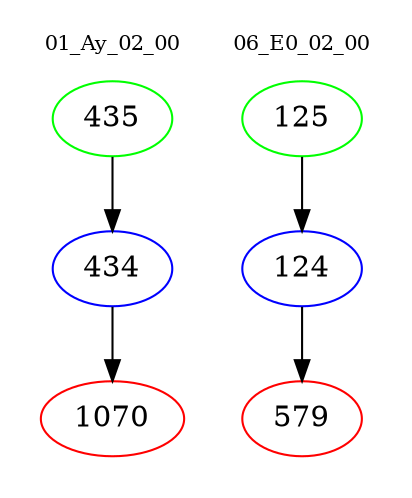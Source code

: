 digraph{
subgraph cluster_0 {
color = white
label = "01_Ay_02_00";
fontsize=10;
T0_435 [label="435", color="green"]
T0_435 -> T0_434 [color="black"]
T0_434 [label="434", color="blue"]
T0_434 -> T0_1070 [color="black"]
T0_1070 [label="1070", color="red"]
}
subgraph cluster_1 {
color = white
label = "06_E0_02_00";
fontsize=10;
T1_125 [label="125", color="green"]
T1_125 -> T1_124 [color="black"]
T1_124 [label="124", color="blue"]
T1_124 -> T1_579 [color="black"]
T1_579 [label="579", color="red"]
}
}
